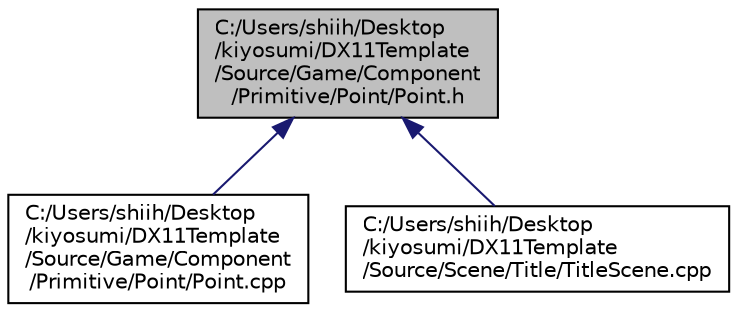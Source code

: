 digraph "C:/Users/shiih/Desktop/kiyosumi/DX11Template/Source/Game/Component/Primitive/Point/Point.h"
{
 // LATEX_PDF_SIZE
  edge [fontname="Helvetica",fontsize="10",labelfontname="Helvetica",labelfontsize="10"];
  node [fontname="Helvetica",fontsize="10",shape=record];
  Node1 [label="C:/Users/shiih/Desktop\l/kiyosumi/DX11Template\l/Source/Game/Component\l/Primitive/Point/Point.h",height=0.2,width=0.4,color="black", fillcolor="grey75", style="filled", fontcolor="black",tooltip="点を描画(コンポーネント)"];
  Node1 -> Node2 [dir="back",color="midnightblue",fontsize="10",style="solid",fontname="Helvetica"];
  Node2 [label="C:/Users/shiih/Desktop\l/kiyosumi/DX11Template\l/Source/Game/Component\l/Primitive/Point/Point.cpp",height=0.2,width=0.4,color="black", fillcolor="white", style="filled",URL="$_point_8cpp.html",tooltip="点を描画(コンポーネント)"];
  Node1 -> Node3 [dir="back",color="midnightblue",fontsize="10",style="solid",fontname="Helvetica"];
  Node3 [label="C:/Users/shiih/Desktop\l/kiyosumi/DX11Template\l/Source/Scene/Title/TitleScene.cpp",height=0.2,width=0.4,color="black", fillcolor="white", style="filled",URL="$_title_scene_8cpp.html",tooltip="タイトルシーン"];
}
